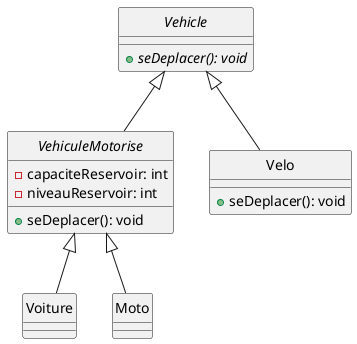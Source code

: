 @startuml Vehicles
hide circles

abstract class Vehicle {
    {abstract} +seDeplacer(): void
}

abstract class VehiculeMotorise extends Vehicle {
    -capaciteReservoir: int
    -niveauReservoir: int
    +seDeplacer(): void
}


class Velo extends Vehicle {
    +seDeplacer(): void
}


class Voiture extends VehiculeMotorise
class Moto extends VehiculeMotorise
@enduml


@startuml
class Vehicule {
    +seDeplacer(): void
}

class Moteur {
    +consomerCarburant(): void
}

Vehicule --> "0..1" Moteur
@enduml





@startuml rd2w009feat_v1
class Client {
    -nom: String
    -email: String
    -password: String
}

class Commande {
    -creeLe: LocalDate = now
    -aLivreA: LocalDateTime
    -livree: boolean = false
    -paye: boolean = false
}

class LigneCommande {
    -quantite: int
    -prix: float
}

class Restaurant {
    -nom: String
    -adresse: String
}

class PlatRestaurant {
    -nom: String
    -description: String
    -prix: float
    -disponible: boolean = true
}

Client     "1" --   "*" Commande
Commande   "*" --   "1" Restaurant
Restaurant "1" - "1..*" PlatRestaurant
Commande -> "1..*" LigneCommande
LigneCommande --> "1" PlatRestaurant
@enduml









@startuml rd2w009feat_v2
class Client {
    -nom: String
    -email: String
    -password: String
}

class Commande {
    -creeLe: LocalDate = now
    -aLivreA: LocalDateTime
    -livree: boolean = false
    -paye: boolean = false
}

class LigneCommande {
    -quantite: int
    -prix: float
}

class Restaurant {
    -nom: String
    -adresse: String
}

abstract class ArticleVendable <<abstract>> {
    -nom: String
    -description: String
    {abstract}+getPrix(): float
    {abstract}+isDisponible(): boolean
}

class ArticleUnitaire extends ArticleVendable {
    -prix: float
    -disponible: boolean = true
}

' enum TypeArticle {
'     BOISSON
'     PLAT
'     DESSERT
' }
' ArticleVendable --> TypeArticle

class PlatRestaurant extends ArticleUnitaire {
}

class Dessert extends ArticleUnitaire {
}

class Boisson extends ArticleUnitaire {
}

class Menu extends ArticleVendable {
    +getPrix(): float
    +isDisponible(): boolean
}

PlatRestaurant "1" <-- Menu
Dessert "1" <-- Menu
Boisson "1" <-- Menu

Client     "1" --   "*" Commande
Commande   "*" --   "1" Restaurant
Commande -> "1..*" LigneCommande
Restaurant "1" - "1..*" ArticleVendable
LigneCommande --> "1" ArticleVendable
@enduml
